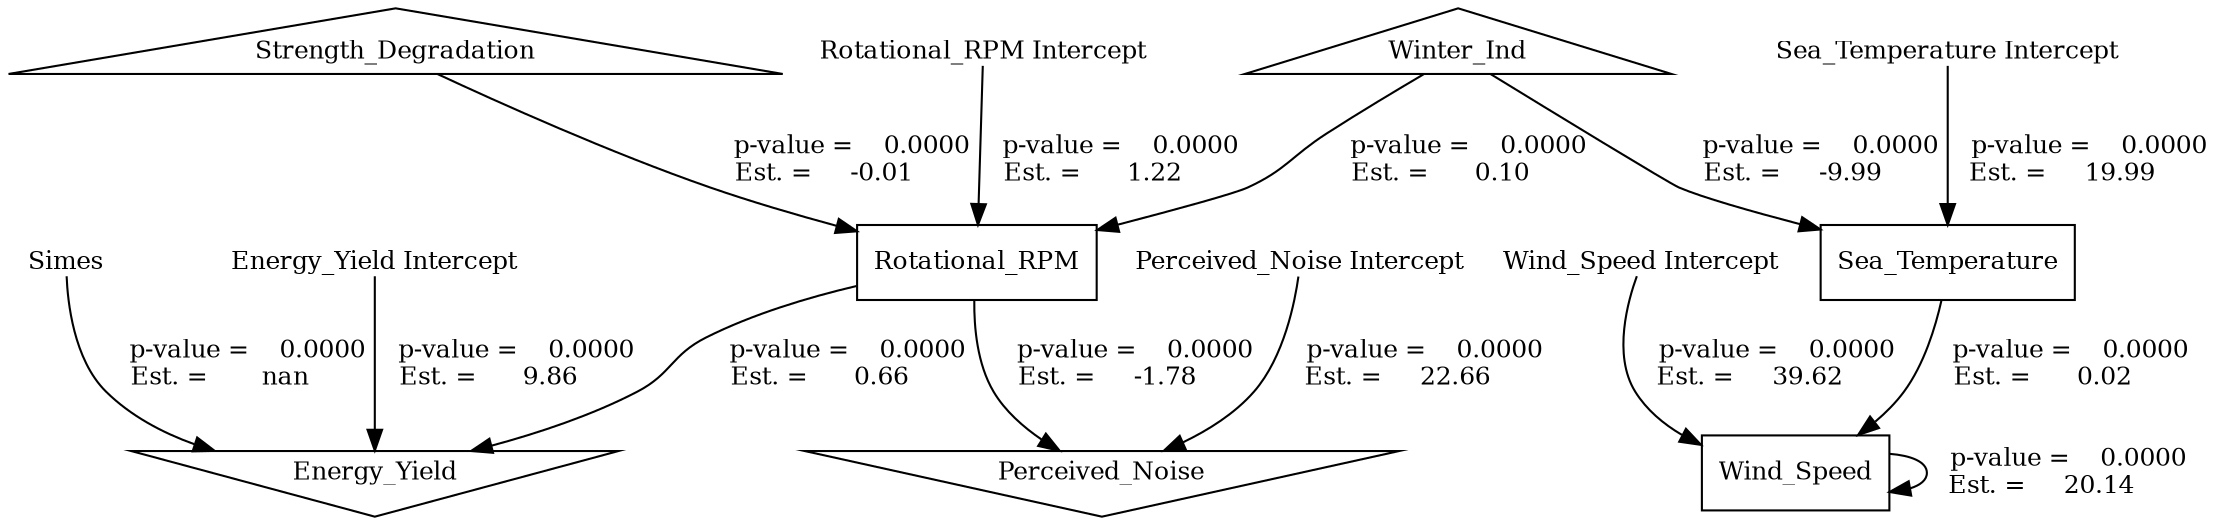 digraph FDCR_model_estimates_01 {
	overlap=scale
	splines=True
	edge [fontsize=12]
	node [fillcolor=white]
	node [color=black]
	node [shape=""]
	node [style=filled]
	node [fontsize=12]
	node [shape=plain]
	Simes [label=Simes]
	node [shape=triangle]
	Winter_Ind [label=Winter_Ind]
	Strength_Degradation [label=Strength_Degradation]
	Simes [label=Simes]
	node [shape=invtriangle]
	Energy_Yield [label=Energy_Yield]
	Perceived_Noise [label=Perceived_Noise]
	node [shape=box]
	Sea_Temperature [label=Sea_Temperature]
	Wind_Speed [label=Wind_Speed]
	Rotational_RPM [label=Rotational_RPM]
	Energy_Yield [label=Energy_Yield]
	Perceived_Noise [label=Perceived_Noise]
	Winter_Ind [label=Winter_Ind]
	Strength_Degradation [label=Strength_Degradation]
	node [shape=plain]
	node [fillcolor=white]
	node [color=white]
	"Sea_Temperature Intercept" [label="Sea_Temperature Intercept"]
	"Wind_Speed Intercept" [label="Wind_Speed Intercept"]
	"Rotational_RPM Intercept" [label="Rotational_RPM Intercept"]
	"Energy_Yield Intercept" [label="Energy_Yield Intercept"]
	"Perceived_Noise Intercept" [label="Perceived_Noise Intercept"]
	"Sea_Temperature Intercept" -> Sea_Temperature [label="   p-value =    0.0000
 Est. =     19.99     " color=black lblstyle="above, sloped"]
	Winter_Ind -> Sea_Temperature [label="   p-value =    0.0000
 Est. =     -9.99     " color=black lblstyle="above, sloped"]
	"Wind_Speed Intercept" -> Wind_Speed [label="   p-value =    0.0000
 Est. =     39.62     " color=black lblstyle="above, sloped"]
	Sea_Temperature -> Wind_Speed [label="   p-value =    0.0000
 Est. =      0.02     " color=black lblstyle="above, sloped"]
	Wind_Speed -> Wind_Speed [label="   p-value =    0.0000
 Est. =     20.14     " color=black lblstyle="above, sloped"]
	"Rotational_RPM Intercept" -> Rotational_RPM [label="   p-value =    0.0000
 Est. =      1.22     " color=black lblstyle="above, sloped"]
	Strength_Degradation -> Rotational_RPM [label="   p-value =    0.0000
 Est. =     -0.01     " color=black lblstyle="above, sloped"]
	Winter_Ind -> Rotational_RPM [label="   p-value =    0.0000
 Est. =      0.10     " color=black lblstyle="above, sloped"]
	"Energy_Yield Intercept" -> Energy_Yield [label="   p-value =    0.0000
 Est. =      9.86     " color=black lblstyle="above, sloped"]
	Rotational_RPM -> Energy_Yield [label="   p-value =    0.0000
 Est. =      0.66     " color=black lblstyle="above, sloped"]
	"Perceived_Noise Intercept" -> Perceived_Noise [label="   p-value =    0.0000
 Est. =     22.66     " color=black lblstyle="above, sloped"]
	Rotational_RPM -> Perceived_Noise [label="   p-value =    0.0000
 Est. =     -1.78     " color=black lblstyle="above, sloped"]
	Simes -> Energy_Yield [label="   p-value =    0.0000
 Est. =       nan     " color=black lblstyle="above, sloped"]
}
